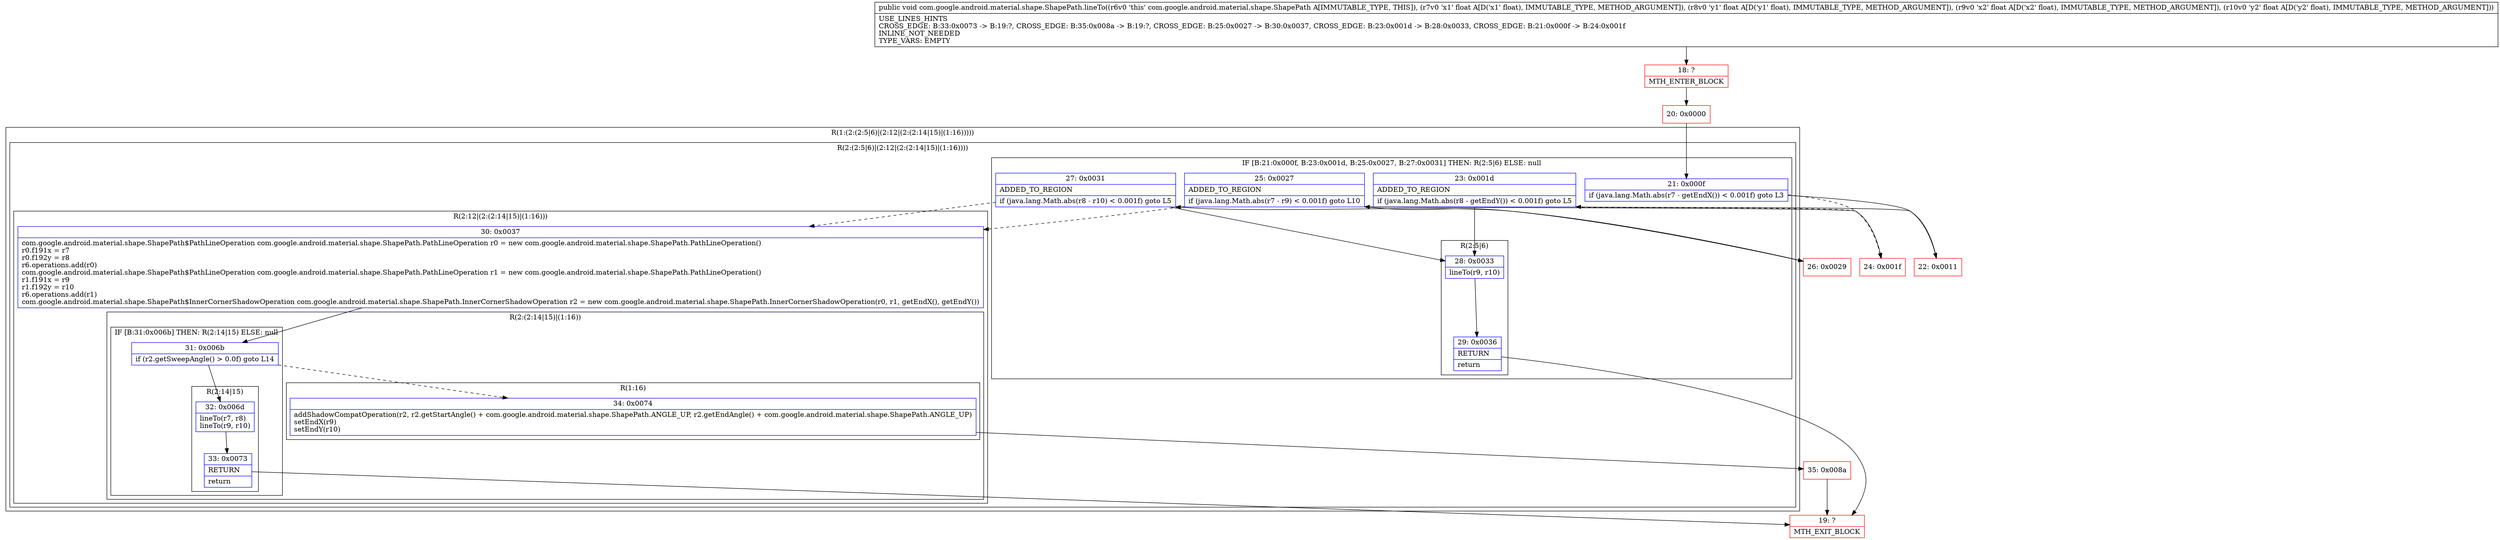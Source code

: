 digraph "CFG forcom.google.android.material.shape.ShapePath.lineTo(FFFF)V" {
subgraph cluster_Region_1240728408 {
label = "R(1:(2:(2:5|6)|(2:12|(2:(2:14|15)|(1:16)))))";
node [shape=record,color=blue];
subgraph cluster_Region_1094049615 {
label = "R(2:(2:5|6)|(2:12|(2:(2:14|15)|(1:16))))";
node [shape=record,color=blue];
subgraph cluster_IfRegion_608471411 {
label = "IF [B:21:0x000f, B:23:0x001d, B:25:0x0027, B:27:0x0031] THEN: R(2:5|6) ELSE: null";
node [shape=record,color=blue];
Node_21 [shape=record,label="{21\:\ 0x000f|if (java.lang.Math.abs(r7 \- getEndX()) \< 0.001f) goto L3\l}"];
Node_23 [shape=record,label="{23\:\ 0x001d|ADDED_TO_REGION\l|if (java.lang.Math.abs(r8 \- getEndY()) \< 0.001f) goto L5\l}"];
Node_25 [shape=record,label="{25\:\ 0x0027|ADDED_TO_REGION\l|if (java.lang.Math.abs(r7 \- r9) \< 0.001f) goto L10\l}"];
Node_27 [shape=record,label="{27\:\ 0x0031|ADDED_TO_REGION\l|if (java.lang.Math.abs(r8 \- r10) \< 0.001f) goto L5\l}"];
subgraph cluster_Region_1645793783 {
label = "R(2:5|6)";
node [shape=record,color=blue];
Node_28 [shape=record,label="{28\:\ 0x0033|lineTo(r9, r10)\l}"];
Node_29 [shape=record,label="{29\:\ 0x0036|RETURN\l|return\l}"];
}
}
subgraph cluster_Region_178320918 {
label = "R(2:12|(2:(2:14|15)|(1:16)))";
node [shape=record,color=blue];
Node_30 [shape=record,label="{30\:\ 0x0037|com.google.android.material.shape.ShapePath$PathLineOperation com.google.android.material.shape.ShapePath.PathLineOperation r0 = new com.google.android.material.shape.ShapePath.PathLineOperation()\lr0.f191x = r7\lr0.f192y = r8\lr6.operations.add(r0)\lcom.google.android.material.shape.ShapePath$PathLineOperation com.google.android.material.shape.ShapePath.PathLineOperation r1 = new com.google.android.material.shape.ShapePath.PathLineOperation()\lr1.f191x = r9\lr1.f192y = r10\lr6.operations.add(r1)\lcom.google.android.material.shape.ShapePath$InnerCornerShadowOperation com.google.android.material.shape.ShapePath.InnerCornerShadowOperation r2 = new com.google.android.material.shape.ShapePath.InnerCornerShadowOperation(r0, r1, getEndX(), getEndY())\l}"];
subgraph cluster_Region_186642479 {
label = "R(2:(2:14|15)|(1:16))";
node [shape=record,color=blue];
subgraph cluster_IfRegion_155623586 {
label = "IF [B:31:0x006b] THEN: R(2:14|15) ELSE: null";
node [shape=record,color=blue];
Node_31 [shape=record,label="{31\:\ 0x006b|if (r2.getSweepAngle() \> 0.0f) goto L14\l}"];
subgraph cluster_Region_1681885604 {
label = "R(2:14|15)";
node [shape=record,color=blue];
Node_32 [shape=record,label="{32\:\ 0x006d|lineTo(r7, r8)\llineTo(r9, r10)\l}"];
Node_33 [shape=record,label="{33\:\ 0x0073|RETURN\l|return\l}"];
}
}
subgraph cluster_Region_1529107716 {
label = "R(1:16)";
node [shape=record,color=blue];
Node_34 [shape=record,label="{34\:\ 0x0074|addShadowCompatOperation(r2, r2.getStartAngle() + com.google.android.material.shape.ShapePath.ANGLE_UP, r2.getEndAngle() + com.google.android.material.shape.ShapePath.ANGLE_UP)\lsetEndX(r9)\lsetEndY(r10)\l}"];
}
}
}
}
}
Node_18 [shape=record,color=red,label="{18\:\ ?|MTH_ENTER_BLOCK\l}"];
Node_20 [shape=record,color=red,label="{20\:\ 0x0000}"];
Node_22 [shape=record,color=red,label="{22\:\ 0x0011}"];
Node_19 [shape=record,color=red,label="{19\:\ ?|MTH_EXIT_BLOCK\l}"];
Node_24 [shape=record,color=red,label="{24\:\ 0x001f}"];
Node_26 [shape=record,color=red,label="{26\:\ 0x0029}"];
Node_35 [shape=record,color=red,label="{35\:\ 0x008a}"];
MethodNode[shape=record,label="{public void com.google.android.material.shape.ShapePath.lineTo((r6v0 'this' com.google.android.material.shape.ShapePath A[IMMUTABLE_TYPE, THIS]), (r7v0 'x1' float A[D('x1' float), IMMUTABLE_TYPE, METHOD_ARGUMENT]), (r8v0 'y1' float A[D('y1' float), IMMUTABLE_TYPE, METHOD_ARGUMENT]), (r9v0 'x2' float A[D('x2' float), IMMUTABLE_TYPE, METHOD_ARGUMENT]), (r10v0 'y2' float A[D('y2' float), IMMUTABLE_TYPE, METHOD_ARGUMENT]))  | USE_LINES_HINTS\lCROSS_EDGE: B:33:0x0073 \-\> B:19:?, CROSS_EDGE: B:35:0x008a \-\> B:19:?, CROSS_EDGE: B:25:0x0027 \-\> B:30:0x0037, CROSS_EDGE: B:23:0x001d \-\> B:28:0x0033, CROSS_EDGE: B:21:0x000f \-\> B:24:0x001f\lINLINE_NOT_NEEDED\lTYPE_VARS: EMPTY\l}"];
MethodNode -> Node_18;Node_21 -> Node_22;
Node_21 -> Node_24[style=dashed];
Node_23 -> Node_24[style=dashed];
Node_23 -> Node_28;
Node_25 -> Node_26;
Node_25 -> Node_30[style=dashed];
Node_27 -> Node_28;
Node_27 -> Node_30[style=dashed];
Node_28 -> Node_29;
Node_29 -> Node_19;
Node_30 -> Node_31;
Node_31 -> Node_32;
Node_31 -> Node_34[style=dashed];
Node_32 -> Node_33;
Node_33 -> Node_19;
Node_34 -> Node_35;
Node_18 -> Node_20;
Node_20 -> Node_21;
Node_22 -> Node_23;
Node_24 -> Node_25;
Node_26 -> Node_27;
Node_35 -> Node_19;
}

